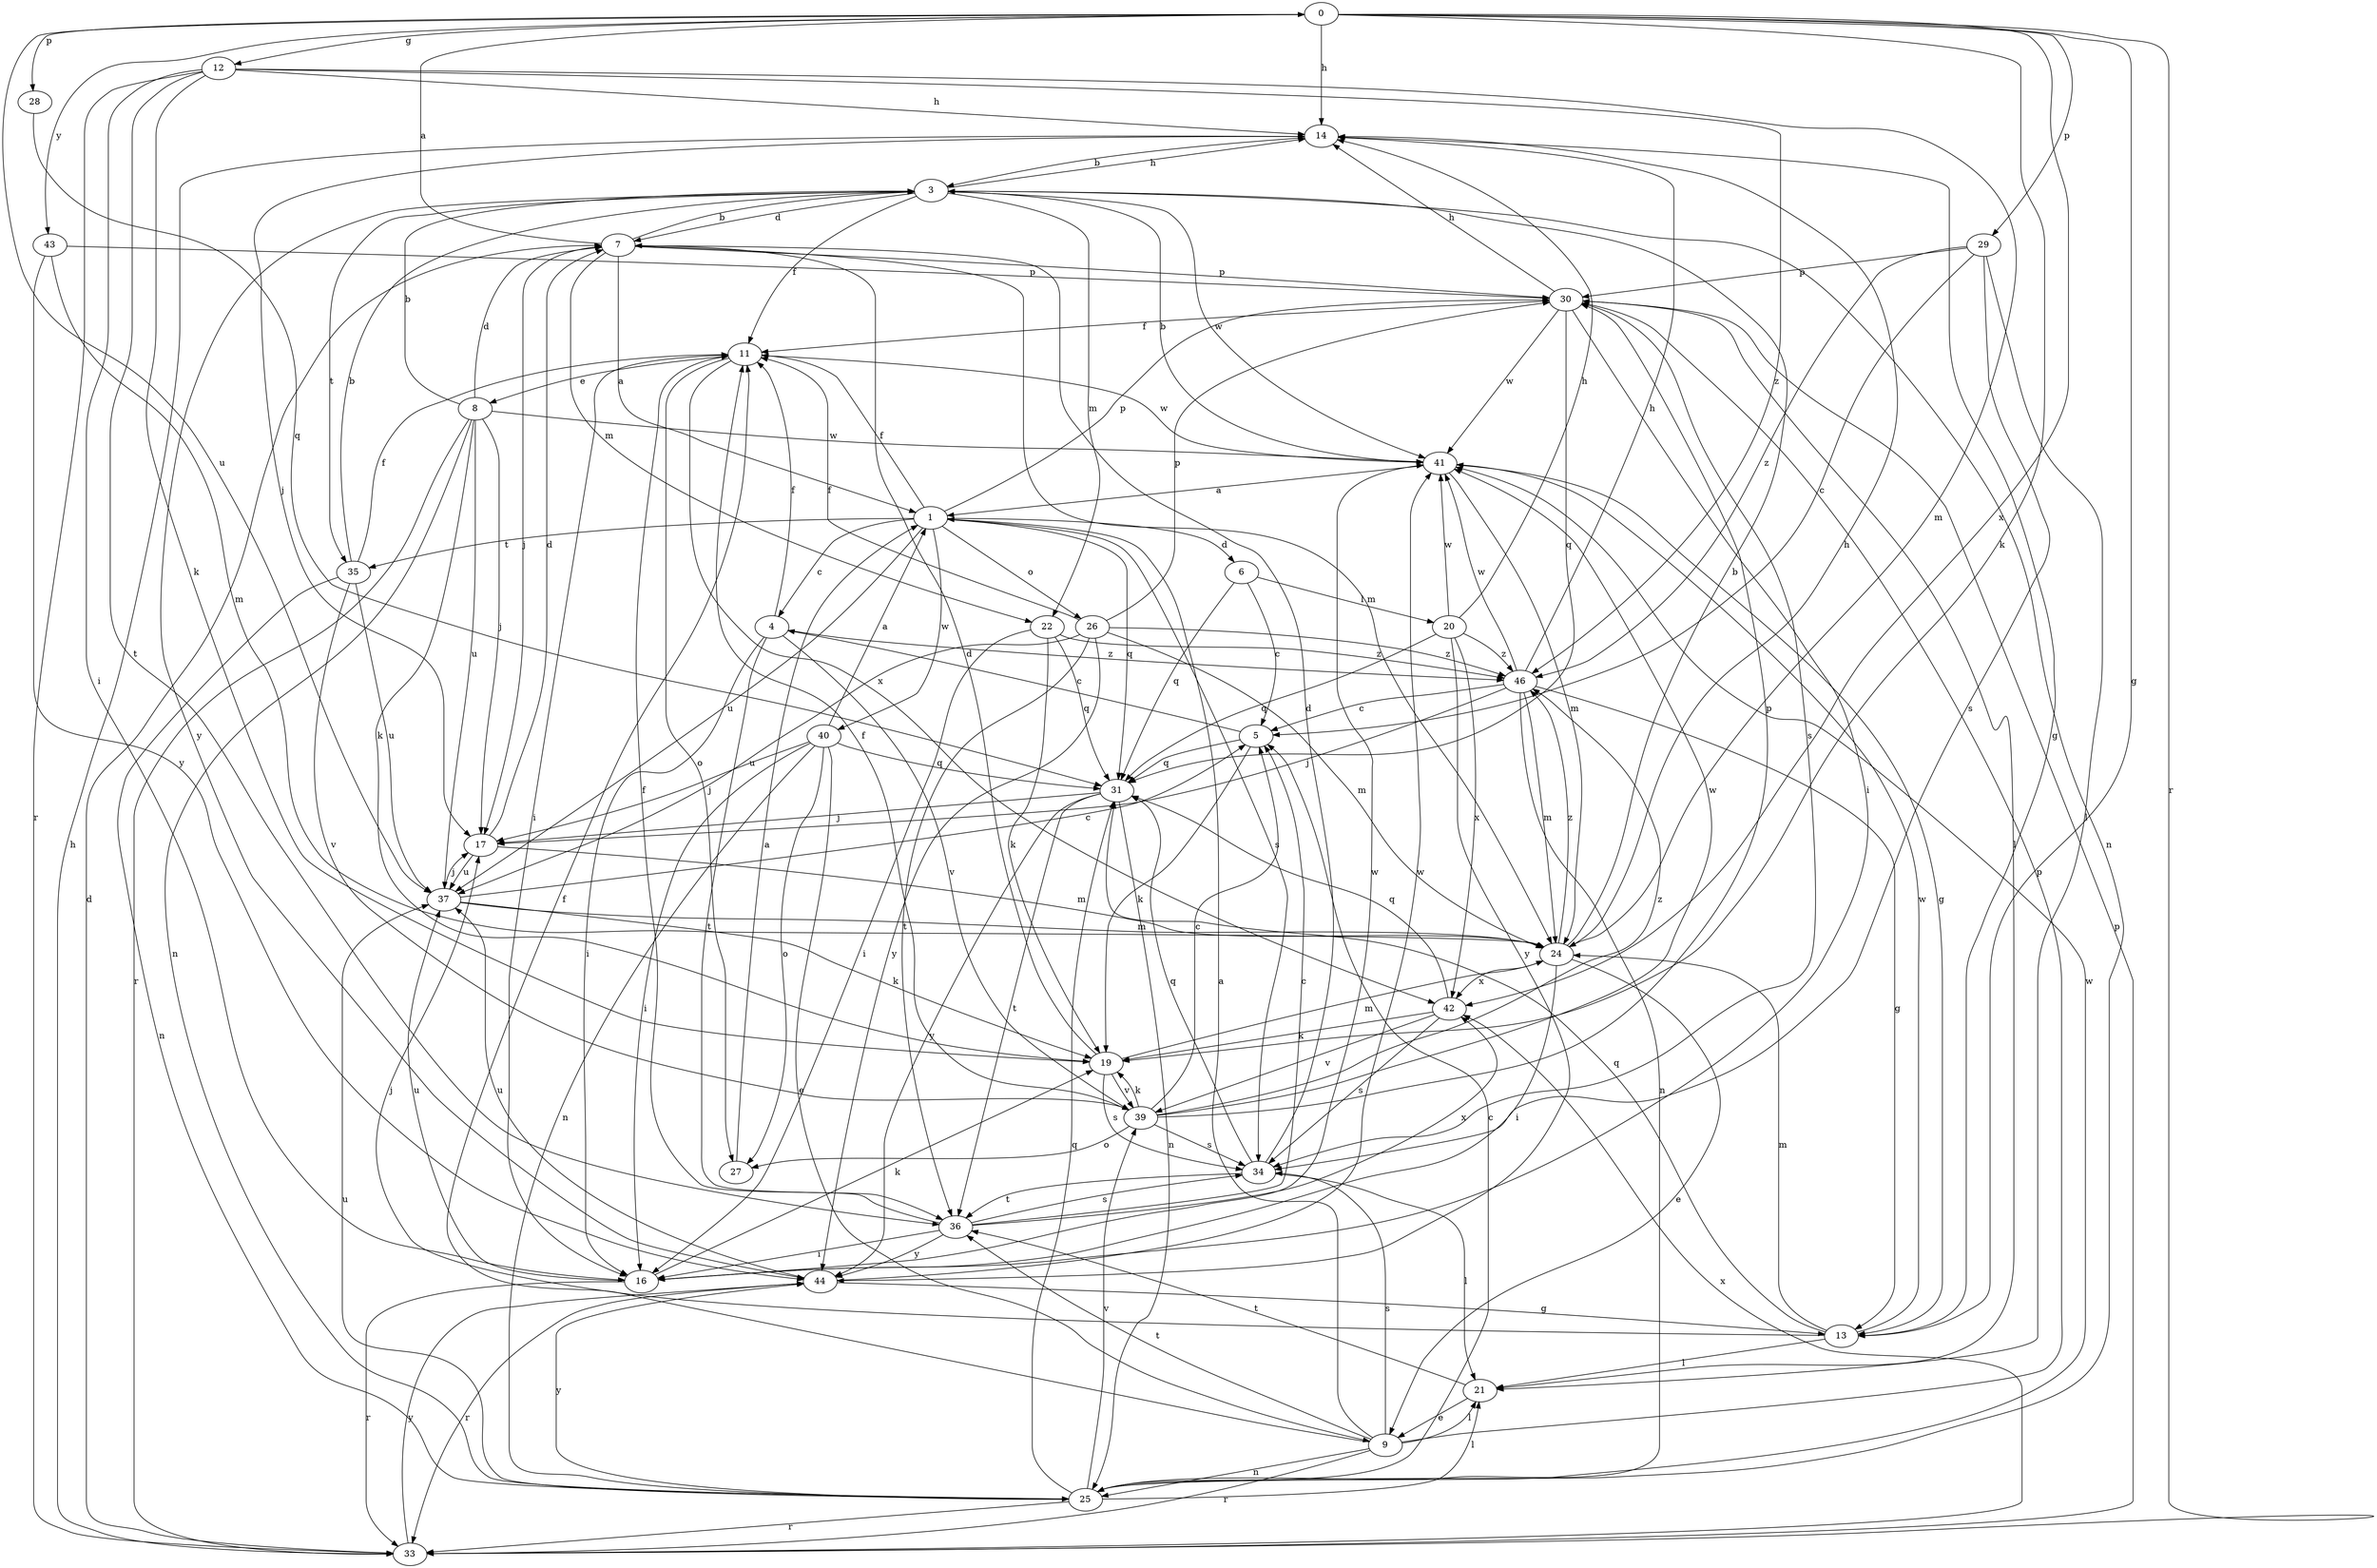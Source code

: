 strict digraph  {
0;
1;
3;
4;
5;
6;
7;
8;
9;
11;
12;
13;
14;
16;
17;
19;
20;
21;
22;
24;
25;
26;
27;
28;
29;
30;
31;
33;
34;
35;
36;
37;
39;
40;
41;
42;
43;
44;
46;
0 -> 12  [label=g];
0 -> 13  [label=g];
0 -> 14  [label=h];
0 -> 19  [label=k];
0 -> 28  [label=p];
0 -> 29  [label=p];
0 -> 33  [label=r];
0 -> 37  [label=u];
0 -> 42  [label=x];
0 -> 43  [label=y];
1 -> 4  [label=c];
1 -> 6  [label=d];
1 -> 11  [label=f];
1 -> 26  [label=o];
1 -> 30  [label=p];
1 -> 31  [label=q];
1 -> 34  [label=s];
1 -> 35  [label=t];
1 -> 37  [label=u];
1 -> 40  [label=w];
3 -> 7  [label=d];
3 -> 11  [label=f];
3 -> 14  [label=h];
3 -> 22  [label=m];
3 -> 25  [label=n];
3 -> 35  [label=t];
3 -> 41  [label=w];
3 -> 44  [label=y];
4 -> 11  [label=f];
4 -> 16  [label=i];
4 -> 36  [label=t];
4 -> 39  [label=v];
4 -> 46  [label=z];
5 -> 4  [label=c];
5 -> 19  [label=k];
5 -> 31  [label=q];
6 -> 5  [label=c];
6 -> 20  [label=l];
6 -> 31  [label=q];
7 -> 0  [label=a];
7 -> 1  [label=a];
7 -> 3  [label=b];
7 -> 17  [label=j];
7 -> 22  [label=m];
7 -> 24  [label=m];
7 -> 30  [label=p];
8 -> 3  [label=b];
8 -> 7  [label=d];
8 -> 17  [label=j];
8 -> 19  [label=k];
8 -> 25  [label=n];
8 -> 33  [label=r];
8 -> 37  [label=u];
8 -> 41  [label=w];
9 -> 1  [label=a];
9 -> 11  [label=f];
9 -> 21  [label=l];
9 -> 25  [label=n];
9 -> 30  [label=p];
9 -> 33  [label=r];
9 -> 34  [label=s];
9 -> 36  [label=t];
11 -> 8  [label=e];
11 -> 16  [label=i];
11 -> 27  [label=o];
11 -> 41  [label=w];
11 -> 42  [label=x];
12 -> 14  [label=h];
12 -> 16  [label=i];
12 -> 19  [label=k];
12 -> 24  [label=m];
12 -> 33  [label=r];
12 -> 36  [label=t];
12 -> 46  [label=z];
13 -> 17  [label=j];
13 -> 21  [label=l];
13 -> 24  [label=m];
13 -> 31  [label=q];
13 -> 41  [label=w];
14 -> 3  [label=b];
14 -> 13  [label=g];
14 -> 17  [label=j];
16 -> 19  [label=k];
16 -> 33  [label=r];
16 -> 37  [label=u];
16 -> 41  [label=w];
17 -> 7  [label=d];
17 -> 24  [label=m];
17 -> 37  [label=u];
19 -> 7  [label=d];
19 -> 24  [label=m];
19 -> 34  [label=s];
19 -> 39  [label=v];
20 -> 14  [label=h];
20 -> 31  [label=q];
20 -> 41  [label=w];
20 -> 42  [label=x];
20 -> 44  [label=y];
20 -> 46  [label=z];
21 -> 9  [label=e];
21 -> 36  [label=t];
22 -> 16  [label=i];
22 -> 19  [label=k];
22 -> 31  [label=q];
22 -> 46  [label=z];
24 -> 3  [label=b];
24 -> 9  [label=e];
24 -> 14  [label=h];
24 -> 16  [label=i];
24 -> 42  [label=x];
24 -> 46  [label=z];
25 -> 5  [label=c];
25 -> 21  [label=l];
25 -> 31  [label=q];
25 -> 33  [label=r];
25 -> 37  [label=u];
25 -> 39  [label=v];
25 -> 41  [label=w];
25 -> 44  [label=y];
26 -> 11  [label=f];
26 -> 24  [label=m];
26 -> 30  [label=p];
26 -> 36  [label=t];
26 -> 37  [label=u];
26 -> 44  [label=y];
26 -> 46  [label=z];
27 -> 1  [label=a];
28 -> 31  [label=q];
29 -> 5  [label=c];
29 -> 21  [label=l];
29 -> 30  [label=p];
29 -> 34  [label=s];
29 -> 46  [label=z];
30 -> 11  [label=f];
30 -> 14  [label=h];
30 -> 16  [label=i];
30 -> 21  [label=l];
30 -> 31  [label=q];
30 -> 34  [label=s];
30 -> 41  [label=w];
31 -> 17  [label=j];
31 -> 25  [label=n];
31 -> 36  [label=t];
31 -> 44  [label=y];
33 -> 7  [label=d];
33 -> 14  [label=h];
33 -> 30  [label=p];
33 -> 42  [label=x];
33 -> 44  [label=y];
34 -> 7  [label=d];
34 -> 21  [label=l];
34 -> 31  [label=q];
34 -> 36  [label=t];
35 -> 3  [label=b];
35 -> 11  [label=f];
35 -> 25  [label=n];
35 -> 37  [label=u];
35 -> 39  [label=v];
36 -> 5  [label=c];
36 -> 11  [label=f];
36 -> 16  [label=i];
36 -> 34  [label=s];
36 -> 42  [label=x];
36 -> 44  [label=y];
37 -> 5  [label=c];
37 -> 17  [label=j];
37 -> 19  [label=k];
37 -> 24  [label=m];
39 -> 5  [label=c];
39 -> 11  [label=f];
39 -> 19  [label=k];
39 -> 27  [label=o];
39 -> 30  [label=p];
39 -> 34  [label=s];
39 -> 41  [label=w];
39 -> 46  [label=z];
40 -> 1  [label=a];
40 -> 9  [label=e];
40 -> 16  [label=i];
40 -> 17  [label=j];
40 -> 25  [label=n];
40 -> 27  [label=o];
40 -> 31  [label=q];
41 -> 1  [label=a];
41 -> 3  [label=b];
41 -> 13  [label=g];
41 -> 24  [label=m];
42 -> 19  [label=k];
42 -> 31  [label=q];
42 -> 34  [label=s];
42 -> 39  [label=v];
43 -> 24  [label=m];
43 -> 30  [label=p];
43 -> 44  [label=y];
44 -> 13  [label=g];
44 -> 33  [label=r];
44 -> 37  [label=u];
44 -> 41  [label=w];
46 -> 5  [label=c];
46 -> 13  [label=g];
46 -> 14  [label=h];
46 -> 17  [label=j];
46 -> 24  [label=m];
46 -> 25  [label=n];
46 -> 41  [label=w];
}
